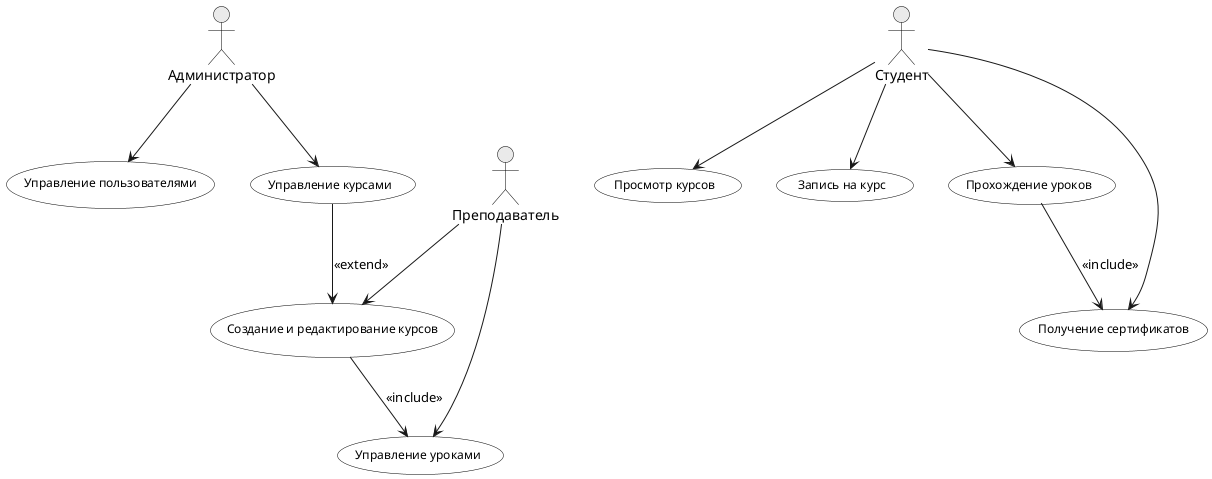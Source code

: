@startuml
' Устанавливаем стиль для красивого отображения
skinparam backgroundColor White
skinparam actor {
    BackgroundColor #EAEAEA
    BorderColor Black
    FontSize 14
}
skinparam usecase {
    BackgroundColor White
    BorderColor Black
    FontSize 12
}

' Определяем актеров
actor Администратор as Admin
actor Преподаватель as Teacher
actor Студент as Student

' Определяем действия
usecase "Управление пользователями" as UC_ManageUsers
usecase "Управление курсами" as UC_ManageCourses
usecase "Создание и редактирование курсов" as UC_CreateEditCourses
usecase "Управление уроками" as UC_ManageLessons
usecase "Просмотр курсов" as UC_ViewCourses
usecase "Запись на курс" as UC_EnrollCourse
usecase "Прохождение уроков" as UC_CompleteLessons
usecase "Получение сертификатов" as UC_GetCertificates

' Связи между актерами и действиями
Admin --> UC_ManageUsers
Admin --> UC_ManageCourses

Teacher --> UC_CreateEditCourses
Teacher --> UC_ManageLessons

Student --> UC_ViewCourses
Student --> UC_EnrollCourse
Student --> UC_CompleteLessons
Student --> UC_GetCertificates

' Общие связи между действиями
UC_ManageCourses --> UC_CreateEditCourses : <<extend>>
UC_CreateEditCourses --> UC_ManageLessons : <<include>>
UC_CompleteLessons --> UC_GetCertificates : <<include>>

@enduml
